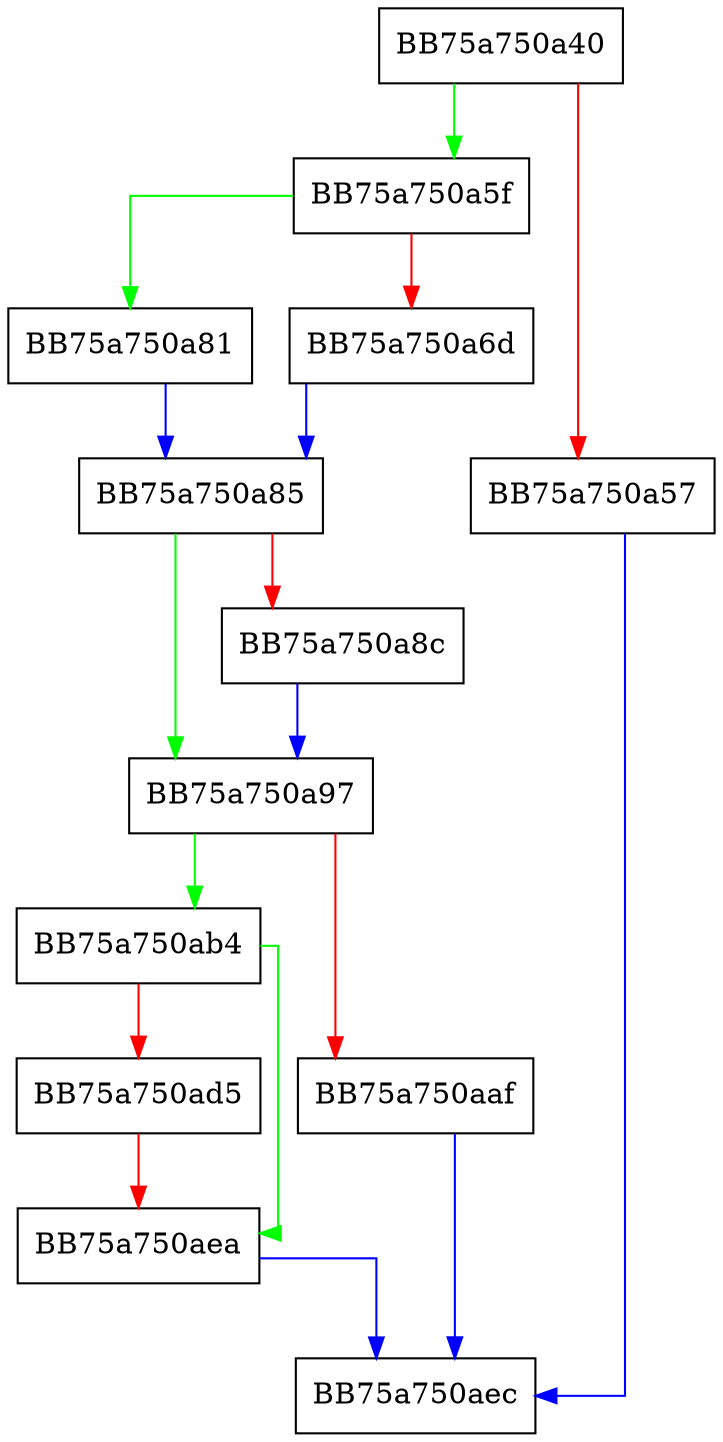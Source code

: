 digraph inflateInit2_ {
  node [shape="box"];
  graph [splines=ortho];
  BB75a750a40 -> BB75a750a5f [color="green"];
  BB75a750a40 -> BB75a750a57 [color="red"];
  BB75a750a57 -> BB75a750aec [color="blue"];
  BB75a750a5f -> BB75a750a81 [color="green"];
  BB75a750a5f -> BB75a750a6d [color="red"];
  BB75a750a6d -> BB75a750a85 [color="blue"];
  BB75a750a81 -> BB75a750a85 [color="blue"];
  BB75a750a85 -> BB75a750a97 [color="green"];
  BB75a750a85 -> BB75a750a8c [color="red"];
  BB75a750a8c -> BB75a750a97 [color="blue"];
  BB75a750a97 -> BB75a750ab4 [color="green"];
  BB75a750a97 -> BB75a750aaf [color="red"];
  BB75a750aaf -> BB75a750aec [color="blue"];
  BB75a750ab4 -> BB75a750aea [color="green"];
  BB75a750ab4 -> BB75a750ad5 [color="red"];
  BB75a750ad5 -> BB75a750aea [color="red"];
  BB75a750aea -> BB75a750aec [color="blue"];
}